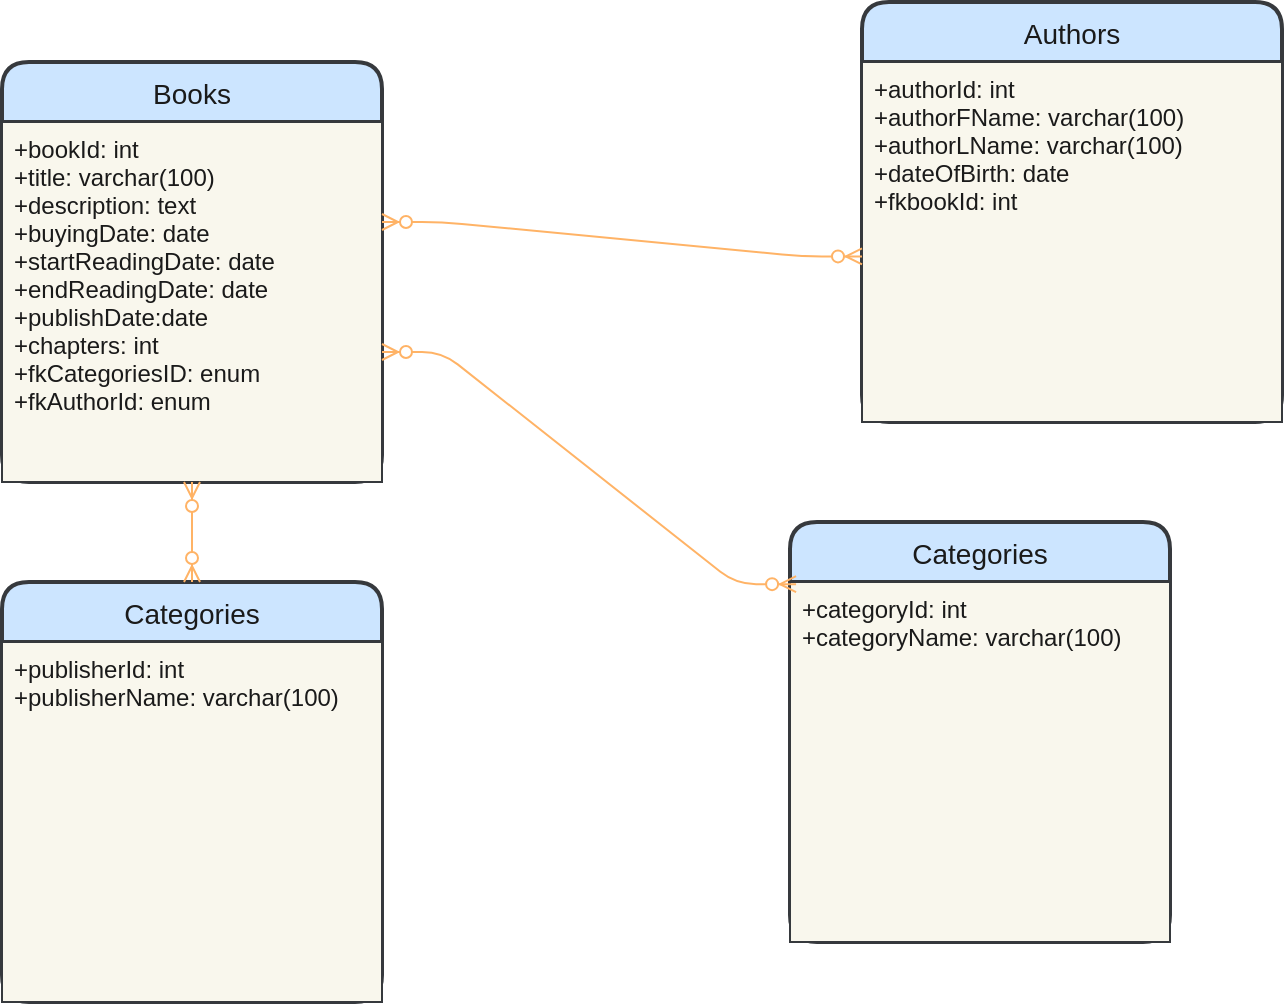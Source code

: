 <mxfile>
    <diagram id="NhyFRNF5jW8fj1KOiwIl" name="Page-1">
        <mxGraphModel dx="658" dy="529" grid="1" gridSize="10" guides="1" tooltips="1" connect="1" arrows="1" fold="1" page="1" pageScale="1" pageWidth="827" pageHeight="1169" math="0" shadow="0">
            <root>
                <mxCell id="0"/>
                <mxCell id="1" parent="0"/>
                <mxCell id="27" value="Books" style="swimlane;childLayout=stackLayout;horizontal=1;startSize=30;horizontalStack=0;rounded=1;fontSize=14;fontStyle=0;strokeWidth=2;resizeParent=0;resizeLast=1;shadow=0;dashed=0;align=center;fillColor=#cce5ff;strokeColor=#36393d;fontColor=#1A1A1A;" parent="1" vertex="1">
                    <mxGeometry x="20" y="90" width="190" height="210" as="geometry">
                        <mxRectangle x="140" y="210" width="70" height="30" as="alternateBounds"/>
                    </mxGeometry>
                </mxCell>
                <mxCell id="28" value="+bookId: int&#10;+title: varchar(100)&#10;+description: text&#10;+buyingDate: date&#10;+startReadingDate: date&#10;+endReadingDate: date&#10;+publishDate:date&#10;+chapters: int&#10;+fkCategoriesID: enum&#10;+fkAuthorId: enum" style="align=left;strokeColor=#36393d;fillColor=#f9f7ed;spacingLeft=4;fontSize=12;verticalAlign=top;resizable=0;rotatable=0;part=1;fontColor=#1A1A1A;" parent="27" vertex="1">
                    <mxGeometry y="30" width="190" height="180" as="geometry"/>
                </mxCell>
                <mxCell id="29" value="" style="align=left;strokeColor=#36393d;fillColor=#f9f7ed;spacingLeft=4;fontSize=12;verticalAlign=top;resizable=0;rotatable=0;part=1;fontColor=#1A1A1A;" parent="27" vertex="1">
                    <mxGeometry y="210" width="190" as="geometry"/>
                </mxCell>
                <mxCell id="30" value="Authors" style="swimlane;childLayout=stackLayout;horizontal=1;startSize=30;horizontalStack=0;rounded=1;fontSize=14;fontStyle=0;strokeWidth=2;resizeParent=0;resizeLast=1;shadow=0;dashed=0;align=center;fillColor=#cce5ff;strokeColor=#36393d;fontColor=#1A1A1A;" parent="1" vertex="1">
                    <mxGeometry x="450" y="60" width="210" height="210" as="geometry">
                        <mxRectangle x="140" y="210" width="70" height="30" as="alternateBounds"/>
                    </mxGeometry>
                </mxCell>
                <mxCell id="31" value="+authorId: int&#10;+authorFName: varchar(100)&#10;+authorLName: varchar(100)&#10;+dateOfBirth: date&#10;+fkbookId: int" style="align=left;strokeColor=#36393d;fillColor=#f9f7ed;spacingLeft=4;fontSize=12;verticalAlign=top;resizable=0;rotatable=0;part=1;fontColor=#1A1A1A;" parent="30" vertex="1">
                    <mxGeometry y="30" width="210" height="180" as="geometry"/>
                </mxCell>
                <mxCell id="32" value="" style="align=left;strokeColor=#36393d;fillColor=#f9f7ed;spacingLeft=4;fontSize=12;verticalAlign=top;resizable=0;rotatable=0;part=1;fontColor=#1A1A1A;" parent="30" vertex="1">
                    <mxGeometry y="210" width="210" as="geometry"/>
                </mxCell>
                <mxCell id="33" style="edgeStyle=orthogonalEdgeStyle;rounded=0;orthogonalLoop=1;jettySize=auto;html=1;exitX=0.5;exitY=1;exitDx=0;exitDy=0;fontColor=#1A1A1A;" parent="30" source="31" target="31" edge="1">
                    <mxGeometry relative="1" as="geometry"/>
                </mxCell>
                <mxCell id="34" value="Categories" style="swimlane;childLayout=stackLayout;horizontal=1;startSize=30;horizontalStack=0;rounded=1;fontSize=14;fontStyle=0;strokeWidth=2;resizeParent=0;resizeLast=1;shadow=0;dashed=0;align=center;fillColor=#cce5ff;strokeColor=#36393d;fontColor=#1A1A1A;" parent="1" vertex="1">
                    <mxGeometry x="414" y="320" width="190" height="210" as="geometry">
                        <mxRectangle x="140" y="210" width="70" height="30" as="alternateBounds"/>
                    </mxGeometry>
                </mxCell>
                <mxCell id="35" value="+categoryId: int&#10;+categoryName: varchar(100)&#10;&#10;" style="align=left;strokeColor=#36393d;fillColor=#f9f7ed;spacingLeft=4;fontSize=12;verticalAlign=top;resizable=0;rotatable=0;part=1;fontColor=#1A1A1A;" parent="34" vertex="1">
                    <mxGeometry y="30" width="190" height="180" as="geometry"/>
                </mxCell>
                <mxCell id="36" value="" style="align=left;strokeColor=#36393d;fillColor=#f9f7ed;spacingLeft=4;fontSize=12;verticalAlign=top;resizable=0;rotatable=0;part=1;fontColor=#1A1A1A;" parent="34" vertex="1">
                    <mxGeometry y="210" width="190" as="geometry"/>
                </mxCell>
                <mxCell id="37" value="" style="edgeStyle=entityRelationEdgeStyle;fontSize=12;html=1;endArrow=ERzeroToMany;endFill=1;startArrow=ERzeroToMany;fontColor=#1A1A1A;entryX=0.016;entryY=0.148;entryDx=0;entryDy=0;entryPerimeter=0;fillColor=#ffff88;strokeColor=#FFB366;" parent="1" target="34" edge="1">
                    <mxGeometry width="100" height="100" relative="1" as="geometry">
                        <mxPoint x="210" y="235" as="sourcePoint"/>
                        <mxPoint x="310" y="135" as="targetPoint"/>
                    </mxGeometry>
                </mxCell>
                <mxCell id="38" value="" style="edgeStyle=entityRelationEdgeStyle;fontSize=12;html=1;endArrow=ERzeroToMany;endFill=1;startArrow=ERzeroToMany;fontColor=#1A1A1A;entryX=0;entryY=0.54;entryDx=0;entryDy=0;entryPerimeter=0;strokeColor=#FFB366;" parent="1" target="31" edge="1">
                    <mxGeometry width="100" height="100" relative="1" as="geometry">
                        <mxPoint x="210" y="170" as="sourcePoint"/>
                        <mxPoint x="510" y="220" as="targetPoint"/>
                    </mxGeometry>
                </mxCell>
                <mxCell id="39" value="Categories" style="swimlane;childLayout=stackLayout;horizontal=1;startSize=30;horizontalStack=0;rounded=1;fontSize=14;fontStyle=0;strokeWidth=2;resizeParent=0;resizeLast=1;shadow=0;dashed=0;align=center;fillColor=#cce5ff;strokeColor=#36393d;fontColor=#1A1A1A;" vertex="1" parent="1">
                    <mxGeometry x="20" y="350" width="190" height="210" as="geometry">
                        <mxRectangle x="140" y="210" width="70" height="30" as="alternateBounds"/>
                    </mxGeometry>
                </mxCell>
                <mxCell id="40" value="+publisherId: int&#10;+publisherName: varchar(100)&#10;&#10;" style="align=left;strokeColor=#36393d;fillColor=#f9f7ed;spacingLeft=4;fontSize=12;verticalAlign=top;resizable=0;rotatable=0;part=1;fontColor=#1A1A1A;" vertex="1" parent="39">
                    <mxGeometry y="30" width="190" height="180" as="geometry"/>
                </mxCell>
                <mxCell id="41" value="" style="align=left;strokeColor=#36393d;fillColor=#f9f7ed;spacingLeft=4;fontSize=12;verticalAlign=top;resizable=0;rotatable=0;part=1;fontColor=#1A1A1A;" vertex="1" parent="39">
                    <mxGeometry y="210" width="190" as="geometry"/>
                </mxCell>
                <mxCell id="42" value="" style="fontSize=12;html=1;endArrow=ERzeroToMany;endFill=1;startArrow=ERzeroToMany;entryX=0;entryY=0;entryDx=0;entryDy=0;exitX=0.5;exitY=0;exitDx=0;exitDy=0;strokeColor=#FFB366;" edge="1" parent="1" source="39" target="29">
                    <mxGeometry width="100" height="100" relative="1" as="geometry">
                        <mxPoint x="290" y="320" as="sourcePoint"/>
                        <mxPoint x="390" y="220" as="targetPoint"/>
                    </mxGeometry>
                </mxCell>
            </root>
        </mxGraphModel>
    </diagram>
</mxfile>